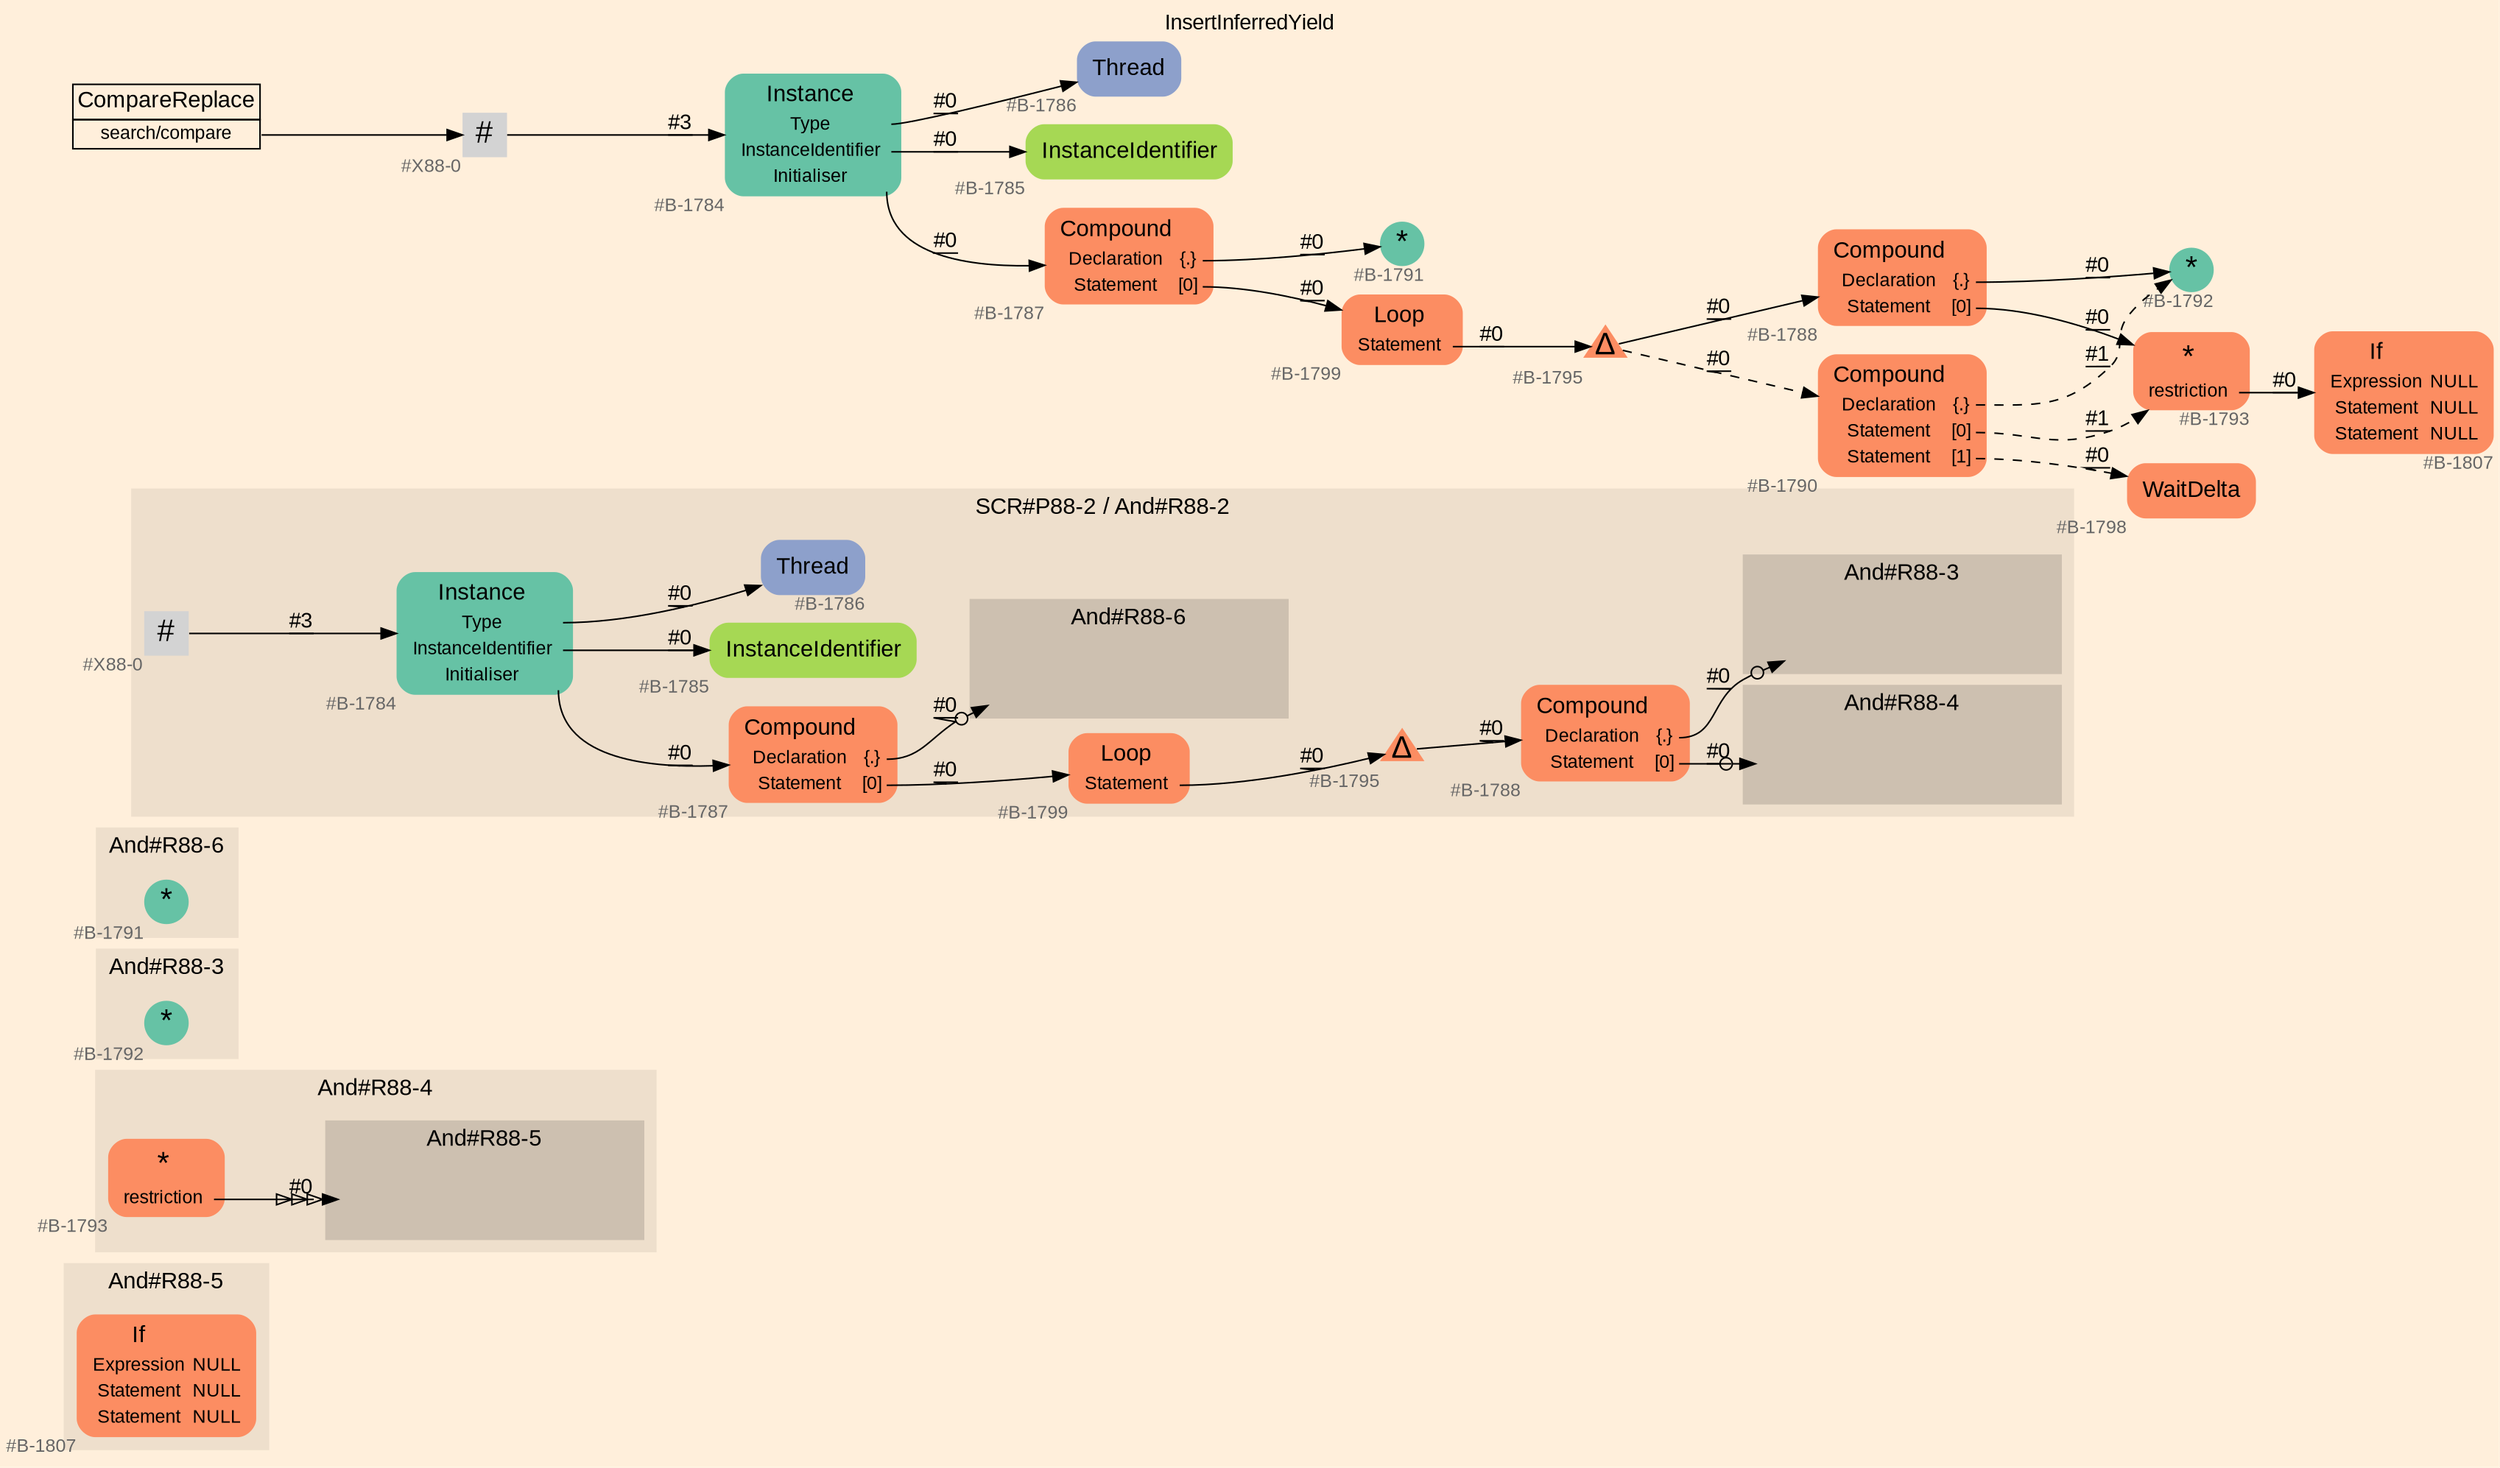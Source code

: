 digraph "InsertInferredYield" {
label = "InsertInferredYield"
labelloc = t
graph [
    rankdir = "LR"
    ranksep = 0.3
    bgcolor = antiquewhite1
    color = black
    fontcolor = black
    fontname = "Arial"
];
node [
    fontname = "Arial"
];
edge [
    fontname = "Arial"
];

// -------------------- figure And#R88-5 --------------------
// -------- region And#R88-5 ----------
subgraph "clusterAnd#R88-5" {
    label = "And#R88-5"
    style = "filled"
    color = antiquewhite2
    fontsize = "15"
    // -------- block And#R88-5/#B-1807 ----------
    "And#R88-5/#B-1807" [
        fillcolor = "/set28/2"
        xlabel = "#B-1807"
        fontsize = "12"
        fontcolor = grey40
        shape = "plaintext"
        label = <<TABLE BORDER="0" CELLBORDER="0" CELLSPACING="0">
         <TR><TD><FONT COLOR="black" POINT-SIZE="15">If</FONT></TD></TR>
         <TR><TD><FONT COLOR="black" POINT-SIZE="12">Expression</FONT></TD><TD PORT="port0"><FONT COLOR="black" POINT-SIZE="12">NULL</FONT></TD></TR>
         <TR><TD><FONT COLOR="black" POINT-SIZE="12">Statement</FONT></TD><TD PORT="port1"><FONT COLOR="black" POINT-SIZE="12">NULL</FONT></TD></TR>
         <TR><TD><FONT COLOR="black" POINT-SIZE="12">Statement</FONT></TD><TD PORT="port2"><FONT COLOR="black" POINT-SIZE="12">NULL</FONT></TD></TR>
        </TABLE>>
        style = "rounded,filled"
    ];
    
}


// -------------------- figure And#R88-4 --------------------
// -------- region And#R88-4 ----------
subgraph "clusterAnd#R88-4" {
    label = "And#R88-4"
    style = "filled"
    color = antiquewhite2
    fontsize = "15"
    // -------- block And#R88-4/#B-1793 ----------
    "And#R88-4/#B-1793" [
        fillcolor = "/set28/2"
        xlabel = "#B-1793"
        fontsize = "12"
        fontcolor = grey40
        shape = "plaintext"
        label = <<TABLE BORDER="0" CELLBORDER="0" CELLSPACING="0">
         <TR><TD><FONT COLOR="black" POINT-SIZE="20">*</FONT></TD></TR>
         <TR><TD><FONT COLOR="black" POINT-SIZE="12">restriction</FONT></TD><TD PORT="port0"></TD></TR>
        </TABLE>>
        style = "rounded,filled"
    ];
    
    // -------- region And#R88-4/And#R88-5 ----------
    subgraph "clusterAnd#R88-4/And#R88-5" {
        label = "And#R88-5"
        style = "filled"
        color = antiquewhite3
        fontsize = "15"
        // -------- block And#R88-4/And#R88-5/#B-1807 ----------
        "And#R88-4/And#R88-5/#B-1807" [
            fillcolor = "/set28/2"
            xlabel = "#B-1807"
            fontsize = "12"
            fontcolor = grey40
            shape = "none"
            style = "invisible"
        ];
        
    }
    
}

"And#R88-4/#B-1793":port0 -> "And#R88-4/And#R88-5/#B-1807" [
    arrowhead="normalonormalonormalonormal"
    label = "#0"
    decorate = true
    color = black
    fontcolor = black
];


// -------------------- figure And#R88-3 --------------------
// -------- region And#R88-3 ----------
subgraph "clusterAnd#R88-3" {
    label = "And#R88-3"
    style = "filled"
    color = antiquewhite2
    fontsize = "15"
    // -------- block And#R88-3/#B-1792 ----------
    "And#R88-3/#B-1792" [
        fillcolor = "/set28/1"
        xlabel = "#B-1792"
        fontsize = "12"
        fontcolor = grey40
        shape = "circle"
        label = <<FONT COLOR="black" POINT-SIZE="20">*</FONT>>
        style = "filled"
        penwidth = 0.0
        fixedsize = true
        width = 0.4
        height = 0.4
    ];
    
}


// -------------------- figure And#R88-6 --------------------
// -------- region And#R88-6 ----------
subgraph "clusterAnd#R88-6" {
    label = "And#R88-6"
    style = "filled"
    color = antiquewhite2
    fontsize = "15"
    // -------- block And#R88-6/#B-1791 ----------
    "And#R88-6/#B-1791" [
        fillcolor = "/set28/1"
        xlabel = "#B-1791"
        fontsize = "12"
        fontcolor = grey40
        shape = "circle"
        label = <<FONT COLOR="black" POINT-SIZE="20">*</FONT>>
        style = "filled"
        penwidth = 0.0
        fixedsize = true
        width = 0.4
        height = 0.4
    ];
    
}


// -------------------- figure And#R88-2 --------------------
// -------- region And#R88-2 ----------
subgraph "clusterAnd#R88-2" {
    label = "SCR#P88-2 / And#R88-2"
    style = "filled"
    color = antiquewhite2
    fontsize = "15"
    // -------- block And#R88-2/#B-1795 ----------
    "And#R88-2/#B-1795" [
        fillcolor = "/set28/2"
        xlabel = "#B-1795"
        fontsize = "12"
        fontcolor = grey40
        shape = "triangle"
        label = <<FONT COLOR="black" POINT-SIZE="20">Δ</FONT>>
        style = "filled"
        penwidth = 0.0
        fixedsize = true
        width = 0.4
        height = 0.4
    ];
    
    // -------- block And#R88-2/#B-1784 ----------
    "And#R88-2/#B-1784" [
        fillcolor = "/set28/1"
        xlabel = "#B-1784"
        fontsize = "12"
        fontcolor = grey40
        shape = "plaintext"
        label = <<TABLE BORDER="0" CELLBORDER="0" CELLSPACING="0">
         <TR><TD><FONT COLOR="black" POINT-SIZE="15">Instance</FONT></TD></TR>
         <TR><TD><FONT COLOR="black" POINT-SIZE="12">Type</FONT></TD><TD PORT="port0"></TD></TR>
         <TR><TD><FONT COLOR="black" POINT-SIZE="12">InstanceIdentifier</FONT></TD><TD PORT="port1"></TD></TR>
         <TR><TD><FONT COLOR="black" POINT-SIZE="12">Initialiser</FONT></TD><TD PORT="port2"></TD></TR>
        </TABLE>>
        style = "rounded,filled"
    ];
    
    // -------- block And#R88-2/#B-1799 ----------
    "And#R88-2/#B-1799" [
        fillcolor = "/set28/2"
        xlabel = "#B-1799"
        fontsize = "12"
        fontcolor = grey40
        shape = "plaintext"
        label = <<TABLE BORDER="0" CELLBORDER="0" CELLSPACING="0">
         <TR><TD><FONT COLOR="black" POINT-SIZE="15">Loop</FONT></TD></TR>
         <TR><TD><FONT COLOR="black" POINT-SIZE="12">Statement</FONT></TD><TD PORT="port0"></TD></TR>
        </TABLE>>
        style = "rounded,filled"
    ];
    
    // -------- block And#R88-2/#B-1787 ----------
    "And#R88-2/#B-1787" [
        fillcolor = "/set28/2"
        xlabel = "#B-1787"
        fontsize = "12"
        fontcolor = grey40
        shape = "plaintext"
        label = <<TABLE BORDER="0" CELLBORDER="0" CELLSPACING="0">
         <TR><TD><FONT COLOR="black" POINT-SIZE="15">Compound</FONT></TD></TR>
         <TR><TD><FONT COLOR="black" POINT-SIZE="12">Declaration</FONT></TD><TD PORT="port0"><FONT COLOR="black" POINT-SIZE="12">{.}</FONT></TD></TR>
         <TR><TD><FONT COLOR="black" POINT-SIZE="12">Statement</FONT></TD><TD PORT="port1"><FONT COLOR="black" POINT-SIZE="12">[0]</FONT></TD></TR>
        </TABLE>>
        style = "rounded,filled"
    ];
    
    // -------- block And#R88-2/#B-1788 ----------
    "And#R88-2/#B-1788" [
        fillcolor = "/set28/2"
        xlabel = "#B-1788"
        fontsize = "12"
        fontcolor = grey40
        shape = "plaintext"
        label = <<TABLE BORDER="0" CELLBORDER="0" CELLSPACING="0">
         <TR><TD><FONT COLOR="black" POINT-SIZE="15">Compound</FONT></TD></TR>
         <TR><TD><FONT COLOR="black" POINT-SIZE="12">Declaration</FONT></TD><TD PORT="port0"><FONT COLOR="black" POINT-SIZE="12">{.}</FONT></TD></TR>
         <TR><TD><FONT COLOR="black" POINT-SIZE="12">Statement</FONT></TD><TD PORT="port1"><FONT COLOR="black" POINT-SIZE="12">[0]</FONT></TD></TR>
        </TABLE>>
        style = "rounded,filled"
    ];
    
    // -------- block And#R88-2/#B-1785 ----------
    "And#R88-2/#B-1785" [
        fillcolor = "/set28/5"
        xlabel = "#B-1785"
        fontsize = "12"
        fontcolor = grey40
        shape = "plaintext"
        label = <<TABLE BORDER="0" CELLBORDER="0" CELLSPACING="0">
         <TR><TD><FONT COLOR="black" POINT-SIZE="15">InstanceIdentifier</FONT></TD></TR>
        </TABLE>>
        style = "rounded,filled"
    ];
    
    // -------- block And#R88-2/#X88-0 ----------
    "And#R88-2/#X88-0" [
        xlabel = "#X88-0"
        fontsize = "12"
        fontcolor = grey40
        shape = "square"
        label = <<FONT COLOR="black" POINT-SIZE="20">#</FONT>>
        style = "filled"
        penwidth = 0.0
        fixedsize = true
        width = 0.4
        height = 0.4
    ];
    
    // -------- block And#R88-2/#B-1786 ----------
    "And#R88-2/#B-1786" [
        fillcolor = "/set28/3"
        xlabel = "#B-1786"
        fontsize = "12"
        fontcolor = grey40
        shape = "plaintext"
        label = <<TABLE BORDER="0" CELLBORDER="0" CELLSPACING="0">
         <TR><TD><FONT COLOR="black" POINT-SIZE="15">Thread</FONT></TD></TR>
        </TABLE>>
        style = "rounded,filled"
    ];
    
    // -------- region And#R88-2/And#R88-3 ----------
    subgraph "clusterAnd#R88-2/And#R88-3" {
        label = "And#R88-3"
        style = "filled"
        color = antiquewhite3
        fontsize = "15"
        // -------- block And#R88-2/And#R88-3/#B-1792 ----------
        "And#R88-2/And#R88-3/#B-1792" [
            fillcolor = "/set28/1"
            xlabel = "#B-1792"
            fontsize = "12"
            fontcolor = grey40
            shape = "none"
            style = "invisible"
        ];
        
    }
    
    // -------- region And#R88-2/And#R88-4 ----------
    subgraph "clusterAnd#R88-2/And#R88-4" {
        label = "And#R88-4"
        style = "filled"
        color = antiquewhite3
        fontsize = "15"
        // -------- block And#R88-2/And#R88-4/#B-1793 ----------
        "And#R88-2/And#R88-4/#B-1793" [
            fillcolor = "/set28/2"
            xlabel = "#B-1793"
            fontsize = "12"
            fontcolor = grey40
            shape = "none"
            style = "invisible"
        ];
        
    }
    
    // -------- region And#R88-2/And#R88-6 ----------
    subgraph "clusterAnd#R88-2/And#R88-6" {
        label = "And#R88-6"
        style = "filled"
        color = antiquewhite3
        fontsize = "15"
        // -------- block And#R88-2/And#R88-6/#B-1791 ----------
        "And#R88-2/And#R88-6/#B-1791" [
            fillcolor = "/set28/1"
            xlabel = "#B-1791"
            fontsize = "12"
            fontcolor = grey40
            shape = "none"
            style = "invisible"
        ];
        
    }
    
}

"And#R88-2/#B-1795" -> "And#R88-2/#B-1788" [
    label = "#0"
    decorate = true
    color = black
    fontcolor = black
];

"And#R88-2/#B-1784":port0 -> "And#R88-2/#B-1786" [
    label = "#0"
    decorate = true
    color = black
    fontcolor = black
];

"And#R88-2/#B-1784":port1 -> "And#R88-2/#B-1785" [
    label = "#0"
    decorate = true
    color = black
    fontcolor = black
];

"And#R88-2/#B-1784":port2 -> "And#R88-2/#B-1787" [
    label = "#0"
    decorate = true
    color = black
    fontcolor = black
];

"And#R88-2/#B-1799":port0 -> "And#R88-2/#B-1795" [
    label = "#0"
    decorate = true
    color = black
    fontcolor = black
];

"And#R88-2/#B-1787":port0 -> "And#R88-2/And#R88-6/#B-1791" [
    arrowhead="normalnoneodot"
    label = "#0"
    decorate = true
    color = black
    fontcolor = black
];

"And#R88-2/#B-1787":port1 -> "And#R88-2/#B-1799" [
    label = "#0"
    decorate = true
    color = black
    fontcolor = black
];

"And#R88-2/#B-1788":port0 -> "And#R88-2/And#R88-3/#B-1792" [
    arrowhead="normalnoneodot"
    label = "#0"
    decorate = true
    color = black
    fontcolor = black
];

"And#R88-2/#B-1788":port1 -> "And#R88-2/And#R88-4/#B-1793" [
    arrowhead="normalnoneodot"
    label = "#0"
    decorate = true
    color = black
    fontcolor = black
];

"And#R88-2/#X88-0" -> "And#R88-2/#B-1784" [
    label = "#3"
    decorate = true
    color = black
    fontcolor = black
];


// -------------------- transformation figure --------------------
// -------- block CR#X88-1 ----------
"CR#X88-1" [
    fillcolor = antiquewhite1
    fontsize = "12"
    fontcolor = grey40
    shape = "plaintext"
    label = <<TABLE BORDER="0" CELLBORDER="1" CELLSPACING="0">
     <TR><TD><FONT COLOR="black" POINT-SIZE="15">CompareReplace</FONT></TD></TR>
     <TR><TD PORT="port0"><FONT COLOR="black" POINT-SIZE="12">search/compare</FONT></TD></TR>
    </TABLE>>
    style = "filled"
    color = black
];

// -------- block #X88-0 ----------
"#X88-0" [
    xlabel = "#X88-0"
    fontsize = "12"
    fontcolor = grey40
    shape = "square"
    label = <<FONT COLOR="black" POINT-SIZE="20">#</FONT>>
    style = "filled"
    penwidth = 0.0
    fixedsize = true
    width = 0.4
    height = 0.4
];

// -------- block #B-1784 ----------
"#B-1784" [
    fillcolor = "/set28/1"
    xlabel = "#B-1784"
    fontsize = "12"
    fontcolor = grey40
    shape = "plaintext"
    label = <<TABLE BORDER="0" CELLBORDER="0" CELLSPACING="0">
     <TR><TD><FONT COLOR="black" POINT-SIZE="15">Instance</FONT></TD></TR>
     <TR><TD><FONT COLOR="black" POINT-SIZE="12">Type</FONT></TD><TD PORT="port0"></TD></TR>
     <TR><TD><FONT COLOR="black" POINT-SIZE="12">InstanceIdentifier</FONT></TD><TD PORT="port1"></TD></TR>
     <TR><TD><FONT COLOR="black" POINT-SIZE="12">Initialiser</FONT></TD><TD PORT="port2"></TD></TR>
    </TABLE>>
    style = "rounded,filled"
];

// -------- block #B-1786 ----------
"#B-1786" [
    fillcolor = "/set28/3"
    xlabel = "#B-1786"
    fontsize = "12"
    fontcolor = grey40
    shape = "plaintext"
    label = <<TABLE BORDER="0" CELLBORDER="0" CELLSPACING="0">
     <TR><TD><FONT COLOR="black" POINT-SIZE="15">Thread</FONT></TD></TR>
    </TABLE>>
    style = "rounded,filled"
];

// -------- block #B-1785 ----------
"#B-1785" [
    fillcolor = "/set28/5"
    xlabel = "#B-1785"
    fontsize = "12"
    fontcolor = grey40
    shape = "plaintext"
    label = <<TABLE BORDER="0" CELLBORDER="0" CELLSPACING="0">
     <TR><TD><FONT COLOR="black" POINT-SIZE="15">InstanceIdentifier</FONT></TD></TR>
    </TABLE>>
    style = "rounded,filled"
];

// -------- block #B-1787 ----------
"#B-1787" [
    fillcolor = "/set28/2"
    xlabel = "#B-1787"
    fontsize = "12"
    fontcolor = grey40
    shape = "plaintext"
    label = <<TABLE BORDER="0" CELLBORDER="0" CELLSPACING="0">
     <TR><TD><FONT COLOR="black" POINT-SIZE="15">Compound</FONT></TD></TR>
     <TR><TD><FONT COLOR="black" POINT-SIZE="12">Declaration</FONT></TD><TD PORT="port0"><FONT COLOR="black" POINT-SIZE="12">{.}</FONT></TD></TR>
     <TR><TD><FONT COLOR="black" POINT-SIZE="12">Statement</FONT></TD><TD PORT="port1"><FONT COLOR="black" POINT-SIZE="12">[0]</FONT></TD></TR>
    </TABLE>>
    style = "rounded,filled"
];

// -------- block #B-1791 ----------
"#B-1791" [
    fillcolor = "/set28/1"
    xlabel = "#B-1791"
    fontsize = "12"
    fontcolor = grey40
    shape = "circle"
    label = <<FONT COLOR="black" POINT-SIZE="20">*</FONT>>
    style = "filled"
    penwidth = 0.0
    fixedsize = true
    width = 0.4
    height = 0.4
];

// -------- block #B-1799 ----------
"#B-1799" [
    fillcolor = "/set28/2"
    xlabel = "#B-1799"
    fontsize = "12"
    fontcolor = grey40
    shape = "plaintext"
    label = <<TABLE BORDER="0" CELLBORDER="0" CELLSPACING="0">
     <TR><TD><FONT COLOR="black" POINT-SIZE="15">Loop</FONT></TD></TR>
     <TR><TD><FONT COLOR="black" POINT-SIZE="12">Statement</FONT></TD><TD PORT="port0"></TD></TR>
    </TABLE>>
    style = "rounded,filled"
];

// -------- block #B-1795 ----------
"#B-1795" [
    fillcolor = "/set28/2"
    xlabel = "#B-1795"
    fontsize = "12"
    fontcolor = grey40
    shape = "triangle"
    label = <<FONT COLOR="black" POINT-SIZE="20">Δ</FONT>>
    style = "filled"
    penwidth = 0.0
    fixedsize = true
    width = 0.4
    height = 0.4
];

// -------- block #B-1788 ----------
"#B-1788" [
    fillcolor = "/set28/2"
    xlabel = "#B-1788"
    fontsize = "12"
    fontcolor = grey40
    shape = "plaintext"
    label = <<TABLE BORDER="0" CELLBORDER="0" CELLSPACING="0">
     <TR><TD><FONT COLOR="black" POINT-SIZE="15">Compound</FONT></TD></TR>
     <TR><TD><FONT COLOR="black" POINT-SIZE="12">Declaration</FONT></TD><TD PORT="port0"><FONT COLOR="black" POINT-SIZE="12">{.}</FONT></TD></TR>
     <TR><TD><FONT COLOR="black" POINT-SIZE="12">Statement</FONT></TD><TD PORT="port1"><FONT COLOR="black" POINT-SIZE="12">[0]</FONT></TD></TR>
    </TABLE>>
    style = "rounded,filled"
];

// -------- block #B-1792 ----------
"#B-1792" [
    fillcolor = "/set28/1"
    xlabel = "#B-1792"
    fontsize = "12"
    fontcolor = grey40
    shape = "circle"
    label = <<FONT COLOR="black" POINT-SIZE="20">*</FONT>>
    style = "filled"
    penwidth = 0.0
    fixedsize = true
    width = 0.4
    height = 0.4
];

// -------- block #B-1793 ----------
"#B-1793" [
    fillcolor = "/set28/2"
    xlabel = "#B-1793"
    fontsize = "12"
    fontcolor = grey40
    shape = "plaintext"
    label = <<TABLE BORDER="0" CELLBORDER="0" CELLSPACING="0">
     <TR><TD><FONT COLOR="black" POINT-SIZE="20">*</FONT></TD></TR>
     <TR><TD><FONT COLOR="black" POINT-SIZE="12">restriction</FONT></TD><TD PORT="port0"></TD></TR>
    </TABLE>>
    style = "rounded,filled"
];

// -------- block #B-1807 ----------
"#B-1807" [
    fillcolor = "/set28/2"
    xlabel = "#B-1807"
    fontsize = "12"
    fontcolor = grey40
    shape = "plaintext"
    label = <<TABLE BORDER="0" CELLBORDER="0" CELLSPACING="0">
     <TR><TD><FONT COLOR="black" POINT-SIZE="15">If</FONT></TD></TR>
     <TR><TD><FONT COLOR="black" POINT-SIZE="12">Expression</FONT></TD><TD PORT="port0"><FONT COLOR="black" POINT-SIZE="12">NULL</FONT></TD></TR>
     <TR><TD><FONT COLOR="black" POINT-SIZE="12">Statement</FONT></TD><TD PORT="port1"><FONT COLOR="black" POINT-SIZE="12">NULL</FONT></TD></TR>
     <TR><TD><FONT COLOR="black" POINT-SIZE="12">Statement</FONT></TD><TD PORT="port2"><FONT COLOR="black" POINT-SIZE="12">NULL</FONT></TD></TR>
    </TABLE>>
    style = "rounded,filled"
];

// -------- block #B-1790 ----------
"#B-1790" [
    fillcolor = "/set28/2"
    xlabel = "#B-1790"
    fontsize = "12"
    fontcolor = grey40
    shape = "plaintext"
    label = <<TABLE BORDER="0" CELLBORDER="0" CELLSPACING="0">
     <TR><TD><FONT COLOR="black" POINT-SIZE="15">Compound</FONT></TD></TR>
     <TR><TD><FONT COLOR="black" POINT-SIZE="12">Declaration</FONT></TD><TD PORT="port0"><FONT COLOR="black" POINT-SIZE="12">{.}</FONT></TD></TR>
     <TR><TD><FONT COLOR="black" POINT-SIZE="12">Statement</FONT></TD><TD PORT="port1"><FONT COLOR="black" POINT-SIZE="12">[0]</FONT></TD></TR>
     <TR><TD><FONT COLOR="black" POINT-SIZE="12">Statement</FONT></TD><TD PORT="port2"><FONT COLOR="black" POINT-SIZE="12">[1]</FONT></TD></TR>
    </TABLE>>
    style = "rounded,filled"
];

// -------- block #B-1798 ----------
"#B-1798" [
    fillcolor = "/set28/2"
    xlabel = "#B-1798"
    fontsize = "12"
    fontcolor = grey40
    shape = "plaintext"
    label = <<TABLE BORDER="0" CELLBORDER="0" CELLSPACING="0">
     <TR><TD><FONT COLOR="black" POINT-SIZE="15">WaitDelta</FONT></TD></TR>
    </TABLE>>
    style = "rounded,filled"
];

"CR#X88-1":port0 -> "#X88-0" [
    label = ""
    decorate = true
    color = black
    fontcolor = black
];

"#X88-0" -> "#B-1784" [
    label = "#3"
    decorate = true
    color = black
    fontcolor = black
];

"#B-1784":port0 -> "#B-1786" [
    label = "#0"
    decorate = true
    color = black
    fontcolor = black
];

"#B-1784":port1 -> "#B-1785" [
    label = "#0"
    decorate = true
    color = black
    fontcolor = black
];

"#B-1784":port2 -> "#B-1787" [
    label = "#0"
    decorate = true
    color = black
    fontcolor = black
];

"#B-1787":port0 -> "#B-1791" [
    label = "#0"
    decorate = true
    color = black
    fontcolor = black
];

"#B-1787":port1 -> "#B-1799" [
    label = "#0"
    decorate = true
    color = black
    fontcolor = black
];

"#B-1799":port0 -> "#B-1795" [
    label = "#0"
    decorate = true
    color = black
    fontcolor = black
];

"#B-1795" -> "#B-1788" [
    label = "#0"
    decorate = true
    color = black
    fontcolor = black
];

"#B-1795" -> "#B-1790" [
    style="dashed"
    label = "#0"
    decorate = true
    color = black
    fontcolor = black
];

"#B-1788":port0 -> "#B-1792" [
    label = "#0"
    decorate = true
    color = black
    fontcolor = black
];

"#B-1788":port1 -> "#B-1793" [
    label = "#0"
    decorate = true
    color = black
    fontcolor = black
];

"#B-1793":port0 -> "#B-1807" [
    label = "#0"
    decorate = true
    color = black
    fontcolor = black
];

"#B-1790":port0 -> "#B-1792" [
    style="dashed"
    label = "#1"
    decorate = true
    color = black
    fontcolor = black
];

"#B-1790":port1 -> "#B-1793" [
    style="dashed"
    label = "#1"
    decorate = true
    color = black
    fontcolor = black
];

"#B-1790":port2 -> "#B-1798" [
    style="dashed"
    label = "#0"
    decorate = true
    color = black
    fontcolor = black
];


}
